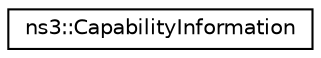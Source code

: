 digraph "Graphical Class Hierarchy"
{
 // LATEX_PDF_SIZE
  edge [fontname="Helvetica",fontsize="10",labelfontname="Helvetica",labelfontsize="10"];
  node [fontname="Helvetica",fontsize="10",shape=record];
  rankdir="LR";
  Node0 [label="ns3::CapabilityInformation",height=0.2,width=0.4,color="black", fillcolor="white", style="filled",URL="$classns3_1_1_capability_information.html",tooltip="Capability information."];
}
